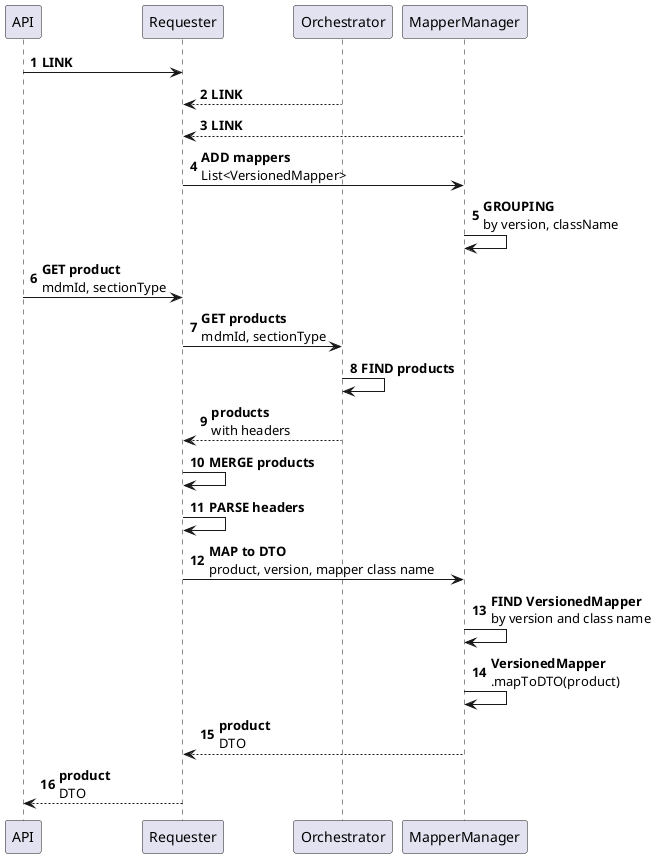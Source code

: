 @startuml
'https://plantuml.com/sequence-diagram

autonumber
API -> Requester: <b>LINK
Orchestrator --> Requester: <b>LINK
MapperManager --> Requester: <b>LINK


Requester -> MapperManager: <b>ADD mappers\nList<VersionedMapper>
MapperManager -> MapperManager: <b>GROUPING\nby version, className


API -> Requester: <b>GET product\nmdmId, sectionType

Requester -> Orchestrator: <b>GET products\nmdmId, sectionType
  Orchestrator -> Orchestrator: <b>FIND products
Orchestrator --> Requester: <b>products\nwith headers

Requester -> Requester: <b>MERGE products
Requester -> Requester: <b>PARSE headers

Requester -> MapperManager: <b>MAP to DTO\nproduct, version, mapper class name

  MapperManager -> MapperManager: <b>FIND VersionedMapper\nby version and class name
  MapperManager -> MapperManager: <b>VersionedMapper\n.mapToDTO(product)

MapperManager --> Requester: <b>product\nDTO


Requester --> API: <b>product\nDTO

@enduml